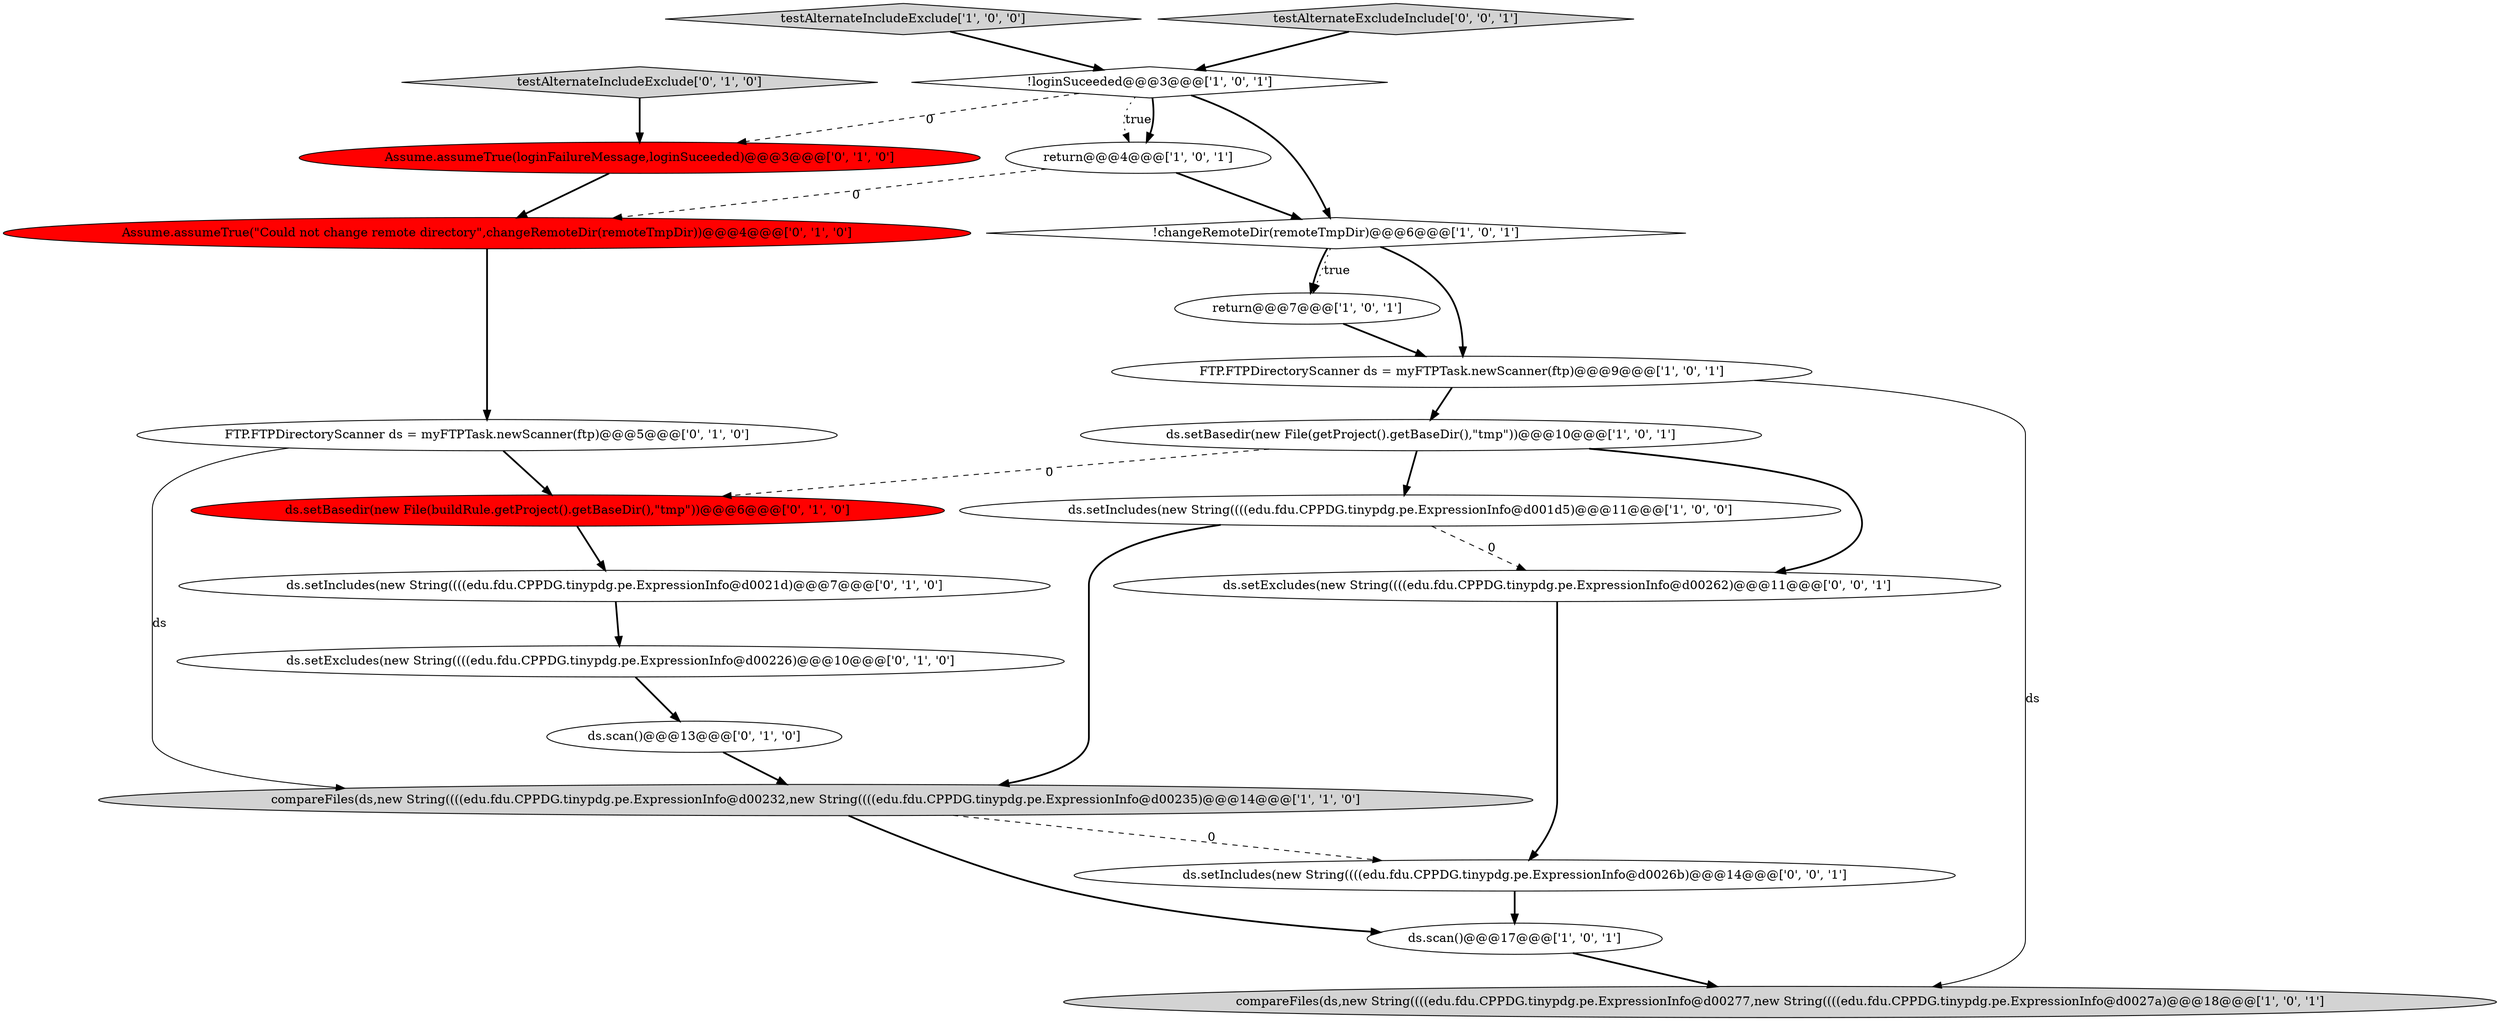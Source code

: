 digraph {
0 [style = filled, label = "!changeRemoteDir(remoteTmpDir)@@@6@@@['1', '0', '1']", fillcolor = white, shape = diamond image = "AAA0AAABBB1BBB"];
20 [style = filled, label = "ds.setExcludes(new String((((edu.fdu.CPPDG.tinypdg.pe.ExpressionInfo@d00262)@@@11@@@['0', '0', '1']", fillcolor = white, shape = ellipse image = "AAA0AAABBB3BBB"];
10 [style = filled, label = "!loginSuceeded@@@3@@@['1', '0', '1']", fillcolor = white, shape = diamond image = "AAA0AAABBB1BBB"];
13 [style = filled, label = "testAlternateIncludeExclude['0', '1', '0']", fillcolor = lightgray, shape = diamond image = "AAA0AAABBB2BBB"];
16 [style = filled, label = "ds.scan()@@@13@@@['0', '1', '0']", fillcolor = white, shape = ellipse image = "AAA0AAABBB2BBB"];
3 [style = filled, label = "return@@@7@@@['1', '0', '1']", fillcolor = white, shape = ellipse image = "AAA0AAABBB1BBB"];
1 [style = filled, label = "FTP.FTPDirectoryScanner ds = myFTPTask.newScanner(ftp)@@@9@@@['1', '0', '1']", fillcolor = white, shape = ellipse image = "AAA0AAABBB1BBB"];
5 [style = filled, label = "testAlternateIncludeExclude['1', '0', '0']", fillcolor = lightgray, shape = diamond image = "AAA0AAABBB1BBB"];
21 [style = filled, label = "testAlternateExcludeInclude['0', '0', '1']", fillcolor = lightgray, shape = diamond image = "AAA0AAABBB3BBB"];
18 [style = filled, label = "FTP.FTPDirectoryScanner ds = myFTPTask.newScanner(ftp)@@@5@@@['0', '1', '0']", fillcolor = white, shape = ellipse image = "AAA0AAABBB2BBB"];
17 [style = filled, label = "Assume.assumeTrue(loginFailureMessage,loginSuceeded)@@@3@@@['0', '1', '0']", fillcolor = red, shape = ellipse image = "AAA1AAABBB2BBB"];
6 [style = filled, label = "compareFiles(ds,new String((((edu.fdu.CPPDG.tinypdg.pe.ExpressionInfo@d00277,new String((((edu.fdu.CPPDG.tinypdg.pe.ExpressionInfo@d0027a)@@@18@@@['1', '0', '1']", fillcolor = lightgray, shape = ellipse image = "AAA0AAABBB1BBB"];
14 [style = filled, label = "ds.setBasedir(new File(buildRule.getProject().getBaseDir(),\"tmp\"))@@@6@@@['0', '1', '0']", fillcolor = red, shape = ellipse image = "AAA1AAABBB2BBB"];
12 [style = filled, label = "ds.setIncludes(new String((((edu.fdu.CPPDG.tinypdg.pe.ExpressionInfo@d0021d)@@@7@@@['0', '1', '0']", fillcolor = white, shape = ellipse image = "AAA0AAABBB2BBB"];
8 [style = filled, label = "ds.scan()@@@17@@@['1', '0', '1']", fillcolor = white, shape = ellipse image = "AAA0AAABBB1BBB"];
2 [style = filled, label = "ds.setIncludes(new String((((edu.fdu.CPPDG.tinypdg.pe.ExpressionInfo@d001d5)@@@11@@@['1', '0', '0']", fillcolor = white, shape = ellipse image = "AAA0AAABBB1BBB"];
11 [style = filled, label = "Assume.assumeTrue(\"Could not change remote directory\",changeRemoteDir(remoteTmpDir))@@@4@@@['0', '1', '0']", fillcolor = red, shape = ellipse image = "AAA1AAABBB2BBB"];
7 [style = filled, label = "ds.setBasedir(new File(getProject().getBaseDir(),\"tmp\"))@@@10@@@['1', '0', '1']", fillcolor = white, shape = ellipse image = "AAA0AAABBB1BBB"];
4 [style = filled, label = "compareFiles(ds,new String((((edu.fdu.CPPDG.tinypdg.pe.ExpressionInfo@d00232,new String((((edu.fdu.CPPDG.tinypdg.pe.ExpressionInfo@d00235)@@@14@@@['1', '1', '0']", fillcolor = lightgray, shape = ellipse image = "AAA0AAABBB1BBB"];
19 [style = filled, label = "ds.setIncludes(new String((((edu.fdu.CPPDG.tinypdg.pe.ExpressionInfo@d0026b)@@@14@@@['0', '0', '1']", fillcolor = white, shape = ellipse image = "AAA0AAABBB3BBB"];
15 [style = filled, label = "ds.setExcludes(new String((((edu.fdu.CPPDG.tinypdg.pe.ExpressionInfo@d00226)@@@10@@@['0', '1', '0']", fillcolor = white, shape = ellipse image = "AAA0AAABBB2BBB"];
9 [style = filled, label = "return@@@4@@@['1', '0', '1']", fillcolor = white, shape = ellipse image = "AAA0AAABBB1BBB"];
0->3 [style = bold, label=""];
5->10 [style = bold, label=""];
21->10 [style = bold, label=""];
2->20 [style = dashed, label="0"];
9->0 [style = bold, label=""];
3->1 [style = bold, label=""];
1->6 [style = solid, label="ds"];
7->14 [style = dashed, label="0"];
12->15 [style = bold, label=""];
8->6 [style = bold, label=""];
7->20 [style = bold, label=""];
10->9 [style = dotted, label="true"];
15->16 [style = bold, label=""];
2->4 [style = bold, label=""];
1->7 [style = bold, label=""];
11->18 [style = bold, label=""];
19->8 [style = bold, label=""];
13->17 [style = bold, label=""];
7->2 [style = bold, label=""];
0->1 [style = bold, label=""];
14->12 [style = bold, label=""];
10->0 [style = bold, label=""];
10->17 [style = dashed, label="0"];
18->4 [style = solid, label="ds"];
9->11 [style = dashed, label="0"];
4->8 [style = bold, label=""];
4->19 [style = dashed, label="0"];
10->9 [style = bold, label=""];
0->3 [style = dotted, label="true"];
16->4 [style = bold, label=""];
20->19 [style = bold, label=""];
18->14 [style = bold, label=""];
17->11 [style = bold, label=""];
}
